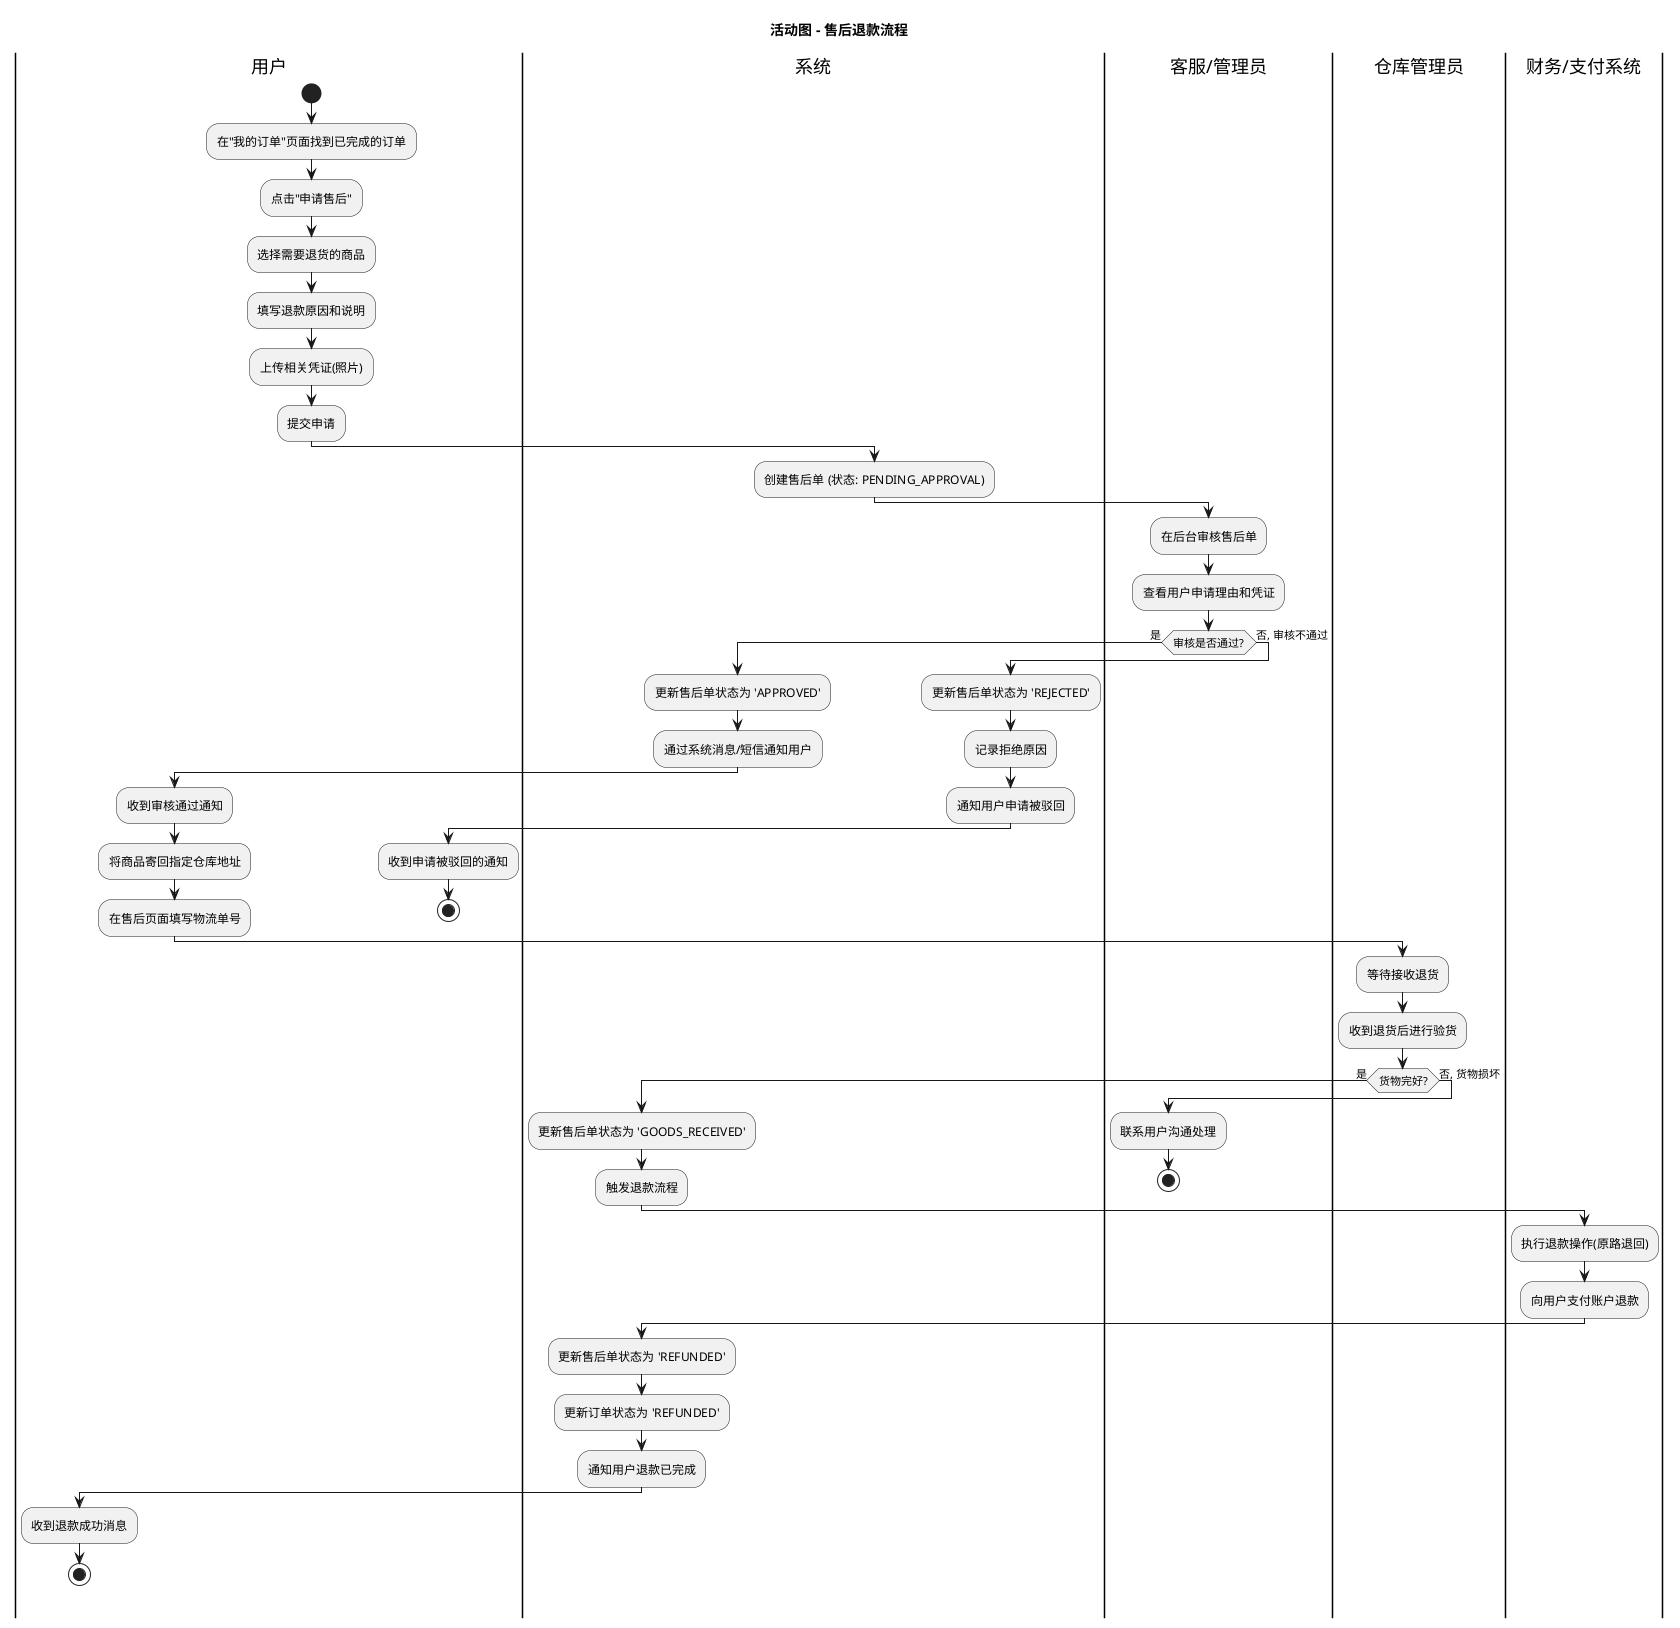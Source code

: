 @startuml
title "活动图 - 售后退款流程"

|用户|
start
:在"我的订单"页面找到已完成的订单;
:点击"申请售后";
:选择需要退货的商品;
:填写退款原因和说明;
:上传相关凭证(照片);
:提交申请;

|系统|
:创建售后单 (状态: PENDING_APPROVAL);

|客服/管理员|
:在后台审核售后单;
:查看用户申请理由和凭证;
if (审核是否通过?) then (是)
  |系统|
  :更新售后单状态为 'APPROVED';
  :通过系统消息/短信通知用户;
  |用户|
  :收到审核通过通知;
  :将商品寄回指定仓库地址;
  :在售后页面填写物流单号;
  |仓库管理员|
  :等待接收退货;
  :收到退货后进行验货;
  if (货物完好?) then (是)
    |系统|
    :更新售后单状态为 'GOODS_RECEIVED';
    :触发退款流程;
    |财务/支付系统|
    :执行退款操作(原路退回);
    :向用户支付账户退款;
    |系统|
    :更新售后单状态为 'REFUNDED';
    :更新订单状态为 'REFUNDED';
    :通知用户退款已完成;
    |用户|
    :收到退款成功消息;
    stop
  else (否, 货物损坏)
    |客服/管理员|
    :联系用户沟通处理;
    stop
  endif
else (否, 审核不通过)
  |系统|
  :更新售后单状态为 'REJECTED';
  :记录拒绝原因;
  :通知用户申请被驳回;
  |用户|
  :收到申请被驳回的通知;
  stop
endif

@enduml 